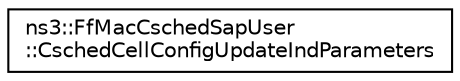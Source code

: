 digraph "Graphical Class Hierarchy"
{
 // LATEX_PDF_SIZE
  edge [fontname="Helvetica",fontsize="10",labelfontname="Helvetica",labelfontsize="10"];
  node [fontname="Helvetica",fontsize="10",shape=record];
  rankdir="LR";
  Node0 [label="ns3::FfMacCschedSapUser\l::CschedCellConfigUpdateIndParameters",height=0.2,width=0.4,color="black", fillcolor="white", style="filled",URL="$structns3_1_1_ff_mac_csched_sap_user_1_1_csched_cell_config_update_ind_parameters.html",tooltip="Parameters of the CSCHED_CELL_CONFIG_UPDATE_IND primitive."];
}
